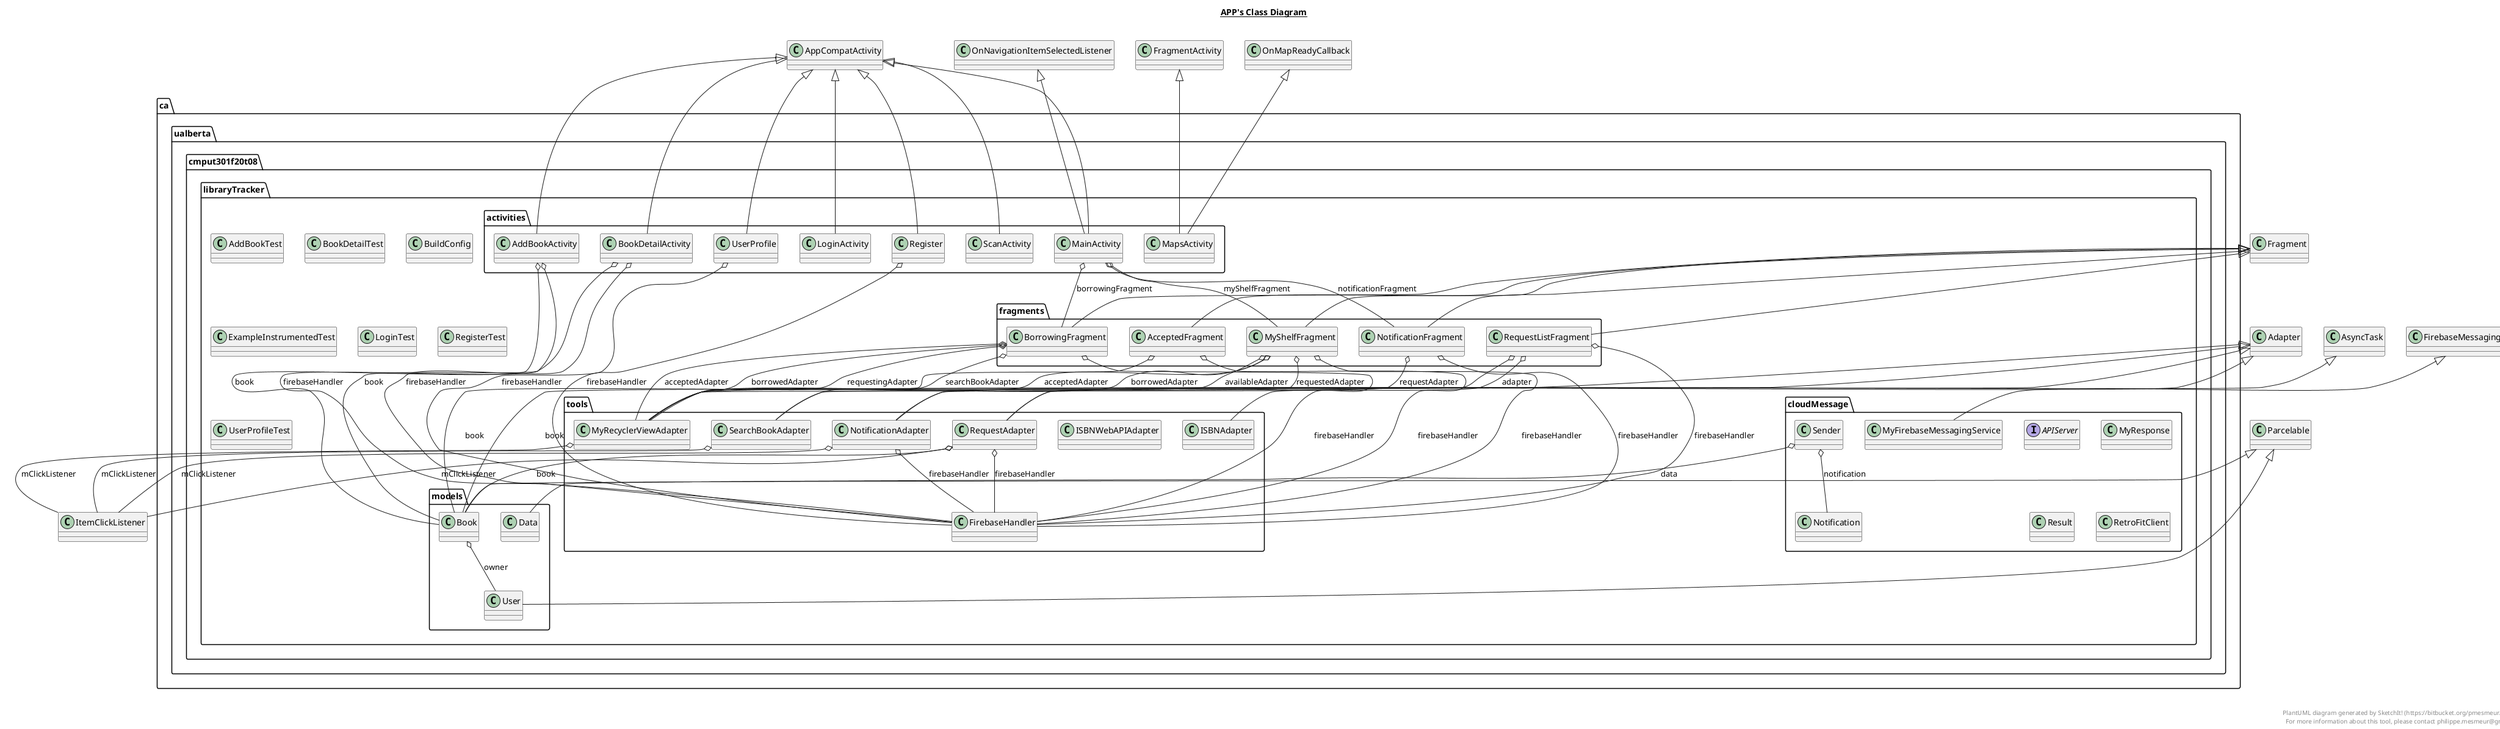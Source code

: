 @startuml

title __APP's Class Diagram__\n

  package ca.ualberta.cmput301f20t08.libraryTracker {
    package ca.ualberta.cmput301f20t08.libraryTracker.cloudMessage {
      interface APIServer {
      }
    }
  }
  

  package ca.ualberta.cmput301f20t08.libraryTracker {
    package ca.ualberta.cmput301f20t08.libraryTracker.fragments {
      class AcceptedFragment {
      }
    }
  }
  

  package ca.ualberta.cmput301f20t08.libraryTracker {
    package ca.ualberta.cmput301f20t08.libraryTracker.activities {
      class AddBookActivity {
      }
    }
  }
  

  package ca.ualberta.cmput301f20t08.libraryTracker {
    class AddBookTest {
    }
  }
  

  package ca.ualberta.cmput301f20t08.libraryTracker {
    package ca.ualberta.cmput301f20t08.libraryTracker.models {
      class Book {
      }
    }
  }
  

  package ca.ualberta.cmput301f20t08.libraryTracker {
    package ca.ualberta.cmput301f20t08.libraryTracker.activities {
      class BookDetailActivity {
      }
    }
  }
  

  package ca.ualberta.cmput301f20t08.libraryTracker {
    class BookDetailTest {
    }
  }
  

  package ca.ualberta.cmput301f20t08.libraryTracker {
    package ca.ualberta.cmput301f20t08.libraryTracker.fragments {
      class BorrowingFragment {
      }
    }
  }
  

  package ca.ualberta.cmput301f20t08.libraryTracker {
    class BuildConfig {
    }
  }
  

  package ca.ualberta.cmput301f20t08.libraryTracker {
    package ca.ualberta.cmput301f20t08.libraryTracker.models {
      class Data {
      }
    }
  }
  

  package ca.ualberta.cmput301f20t08.libraryTracker {
    class ExampleInstrumentedTest {
    }
  }
  

  package ca.ualberta.cmput301f20t08.libraryTracker {
    package ca.ualberta.cmput301f20t08.libraryTracker.tools {
      class FirebaseHandler {
      }
    }
  }
  

  package ca.ualberta.cmput301f20t08.libraryTracker {
    package ca.ualberta.cmput301f20t08.libraryTracker.tools {
      class ISBNAdapter {
      }
    }
  }
  

  package ca.ualberta.cmput301f20t08.libraryTracker {
    package ca.ualberta.cmput301f20t08.libraryTracker.tools {
      class ISBNWebAPIAdapter {
      }
    }
  }
  

  package ca.ualberta.cmput301f20t08.libraryTracker {
    package ca.ualberta.cmput301f20t08.libraryTracker.activities {
      class LoginActivity {
      }
    }
  }
  

  package ca.ualberta.cmput301f20t08.libraryTracker {
    class LoginTest {
    }
  }
  

  package ca.ualberta.cmput301f20t08.libraryTracker {
    package ca.ualberta.cmput301f20t08.libraryTracker.activities {
      class MainActivity {
      }
    }
  }
  

  package ca.ualberta.cmput301f20t08.libraryTracker {
    package ca.ualberta.cmput301f20t08.libraryTracker.activities {
      class MapsActivity {
      }
    }
  }
  

  package ca.ualberta.cmput301f20t08.libraryTracker {
    package ca.ualberta.cmput301f20t08.libraryTracker.cloudMessage {
      class MyFirebaseMessagingService {
      }
    }
  }
  

  package ca.ualberta.cmput301f20t08.libraryTracker {
    package ca.ualberta.cmput301f20t08.libraryTracker.tools {
      class MyRecyclerViewAdapter {
      }
    }
  }
  

  package ca.ualberta.cmput301f20t08.libraryTracker {
    package ca.ualberta.cmput301f20t08.libraryTracker.cloudMessage {
      class MyResponse {
      }
    }
  }
  

  package ca.ualberta.cmput301f20t08.libraryTracker {
    package ca.ualberta.cmput301f20t08.libraryTracker.fragments {
      class MyShelfFragment {
      }
    }
  }
  

  package ca.ualberta.cmput301f20t08.libraryTracker {
    package ca.ualberta.cmput301f20t08.libraryTracker.cloudMessage {
      class Notification {
      }
    }
  }
  

  package ca.ualberta.cmput301f20t08.libraryTracker {
    package ca.ualberta.cmput301f20t08.libraryTracker.tools {
      class NotificationAdapter {
      }
    }
  }
  

  package ca.ualberta.cmput301f20t08.libraryTracker {
    package ca.ualberta.cmput301f20t08.libraryTracker.fragments {
      class NotificationFragment {
      }
    }
  }
  

  package ca.ualberta.cmput301f20t08.libraryTracker {
    package ca.ualberta.cmput301f20t08.libraryTracker.activities {
      class Register {
      }
    }
  }
  

  package ca.ualberta.cmput301f20t08.libraryTracker {
    class RegisterTest {
    }
  }
  

  package ca.ualberta.cmput301f20t08.libraryTracker {
    package ca.ualberta.cmput301f20t08.libraryTracker.tools {
      class RequestAdapter {
      }
    }
  }
  

  package ca.ualberta.cmput301f20t08.libraryTracker {
    package ca.ualberta.cmput301f20t08.libraryTracker.fragments {
      class RequestListFragment {
      }
    }
  }
  

  package ca.ualberta.cmput301f20t08.libraryTracker {
    package ca.ualberta.cmput301f20t08.libraryTracker.cloudMessage {
      class Result {
      }
    }
  }
  

  package ca.ualberta.cmput301f20t08.libraryTracker {
    package ca.ualberta.cmput301f20t08.libraryTracker.cloudMessage {
      class RetroFitClient {
      }
    }
  }
  

  package ca.ualberta.cmput301f20t08.libraryTracker {
    package ca.ualberta.cmput301f20t08.libraryTracker.activities {
      class ScanActivity {
      }
    }
  }
  

  package ca.ualberta.cmput301f20t08.libraryTracker {
    package ca.ualberta.cmput301f20t08.libraryTracker.tools {
      class SearchBookAdapter {
      }
    }
  }
  

  package ca.ualberta.cmput301f20t08.libraryTracker {
    package ca.ualberta.cmput301f20t08.libraryTracker.cloudMessage {
      class Sender {
      }
    }
  }
  

  package ca.ualberta.cmput301f20t08.libraryTracker {
    package ca.ualberta.cmput301f20t08.libraryTracker.models {
      class User {
      }
    }
  }
  

  package ca.ualberta.cmput301f20t08.libraryTracker {
    package ca.ualberta.cmput301f20t08.libraryTracker.activities {
      class UserProfile {
      }
    }
  }
  

  package ca.ualberta.cmput301f20t08.libraryTracker {
    class UserProfileTest {
    }
  }
  

  AcceptedFragment -up-|> Fragment
  AcceptedFragment o-- FirebaseHandler : firebaseHandler
  AcceptedFragment o-- Book : book
  AddBookActivity -up-|> AppCompatActivity
  AddBookActivity o-- FirebaseHandler : firebaseHandler
  AddBookActivity o-- Book : book
  Book -up-|> Parcelable
  Book o-- User : owner
  BookDetailActivity -up-|> AppCompatActivity
  BookDetailActivity o-- Book : book
  BookDetailActivity o-- FirebaseHandler : firebaseHandler
  BorrowingFragment -up-|> Fragment
  BorrowingFragment o-- SearchBookAdapter : searchBookAdapter
  BorrowingFragment o-- FirebaseHandler : firebaseHandler
  BorrowingFragment o-- MyRecyclerViewAdapter : requestingAdapter
  BorrowingFragment o-- MyRecyclerViewAdapter : acceptedAdapter
  BorrowingFragment o-- MyRecyclerViewAdapter : borrowedAdapter
  ISBNAdapter -up-|> AsyncTask
  LoginActivity -up-|> AppCompatActivity
  MainActivity -up-|> OnNavigationItemSelectedListener
  MainActivity -up-|> AppCompatActivity
  MainActivity o-- MyShelfFragment : myShelfFragment
  MainActivity o-- BorrowingFragment : borrowingFragment
  MainActivity o-- NotificationFragment : notificationFragment
  MapsActivity -up-|> OnMapReadyCallback
  MapsActivity -up-|> FragmentActivity
  MyFirebaseMessagingService -up-|> FirebaseMessagingService
  MyRecyclerViewAdapter -up-|> Adapter
  MyRecyclerViewAdapter o-- ItemClickListener : mClickListener
  MyShelfFragment -up-|> Fragment
  MyShelfFragment o-- MyRecyclerViewAdapter : availableAdapter
  MyShelfFragment o-- MyRecyclerViewAdapter : requestedAdapter
  MyShelfFragment o-- MyRecyclerViewAdapter : acceptedAdapter
  MyShelfFragment o-- MyRecyclerViewAdapter : borrowedAdapter
  MyShelfFragment o-- FirebaseHandler : firebaseHandler
  NotificationAdapter -up-|> Adapter
  NotificationAdapter o-- ItemClickListener : mClickListener
  NotificationAdapter o-- FirebaseHandler : firebaseHandler
  NotificationFragment -up-|> Fragment
  NotificationFragment o-- FirebaseHandler : firebaseHandler
  NotificationFragment o-- NotificationAdapter : requestAdapter
  Register -up-|> AppCompatActivity
  Register o-- FirebaseHandler : firebaseHandler
  RequestAdapter -up-|> Adapter
  RequestAdapter o-- ItemClickListener : mClickListener
  RequestAdapter o-- Book : book
  RequestAdapter o-- FirebaseHandler : firebaseHandler
  RequestListFragment -up-|> Fragment
  RequestListFragment o-- RequestAdapter : adapter
  RequestListFragment o-- FirebaseHandler : firebaseHandler
  RequestListFragment o-- Book : book
  ScanActivity -up-|> AppCompatActivity
  SearchBookAdapter -up-|> Adapter
  SearchBookAdapter o-- ItemClickListener : mClickListener
  Sender o-- Notification : notification
  Sender o-- Data : data
  User -up-|> Parcelable
  UserProfile -up-|> AppCompatActivity
  UserProfile o-- FirebaseHandler : firebaseHandler


right footer


PlantUML diagram generated by SketchIt! (https://bitbucket.org/pmesmeur/sketch.it)
For more information about this tool, please contact philippe.mesmeur@gmail.com
endfooter

@enduml
